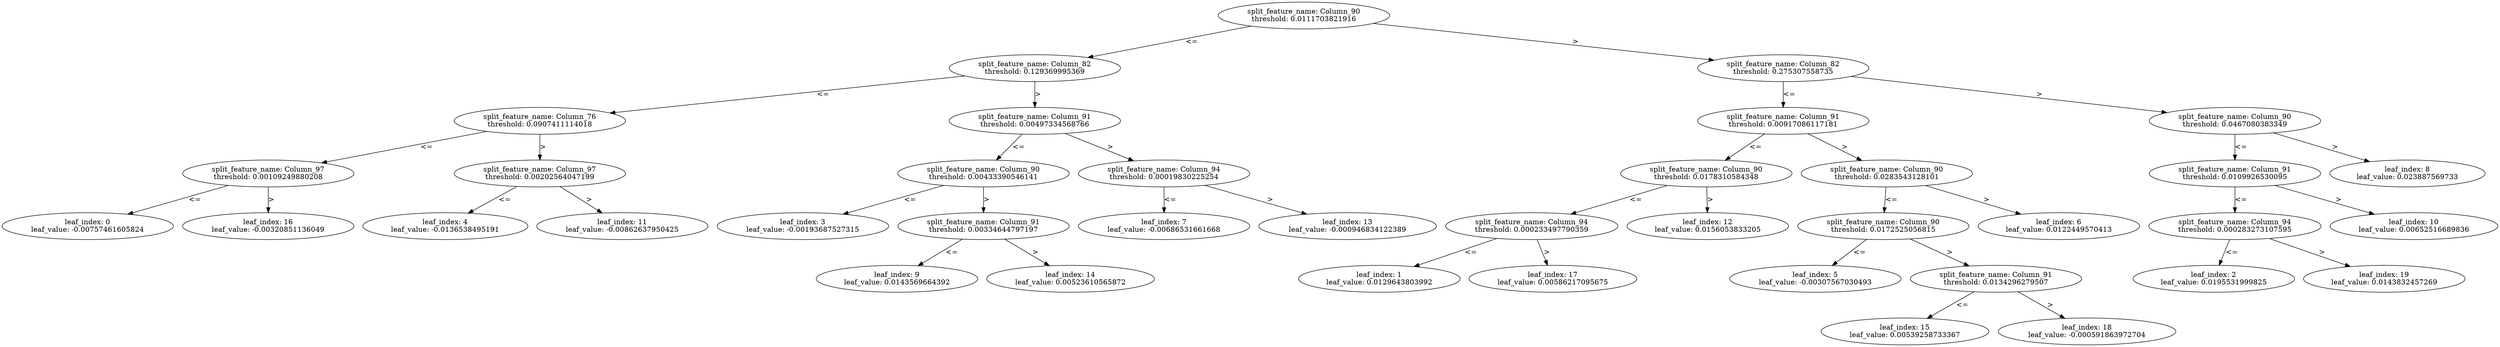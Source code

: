 digraph Tree6 {
	split0 [label="split_feature_name: Column_90\nthreshold: 0.0111703821916"]
	split2 [label="split_feature_name: Column_82\nthreshold: 0.129369995369"]
	split3 [label="split_feature_name: Column_76\nthreshold: 0.0907411114018"]
	split15 [label="split_feature_name: Column_97\nthreshold: 0.00109249880208"]
	leaf0 [label="leaf_index: 0\nleaf_value: -0.00757461605824"]
	split15 -> leaf0 [label="<="]
	leaf16 [label="leaf_index: 16\nleaf_value: -0.00320851136049"]
	split15 -> leaf16 [label=">"]
	split3 -> split15 [label="<="]
	split10 [label="split_feature_name: Column_97\nthreshold: 0.00202564047199"]
	leaf4 [label="leaf_index: 4\nleaf_value: -0.0136538495191"]
	split10 -> leaf4 [label="<="]
	leaf11 [label="leaf_index: 11\nleaf_value: -0.00862637950425"]
	split10 -> leaf11 [label=">"]
	split3 -> split10 [label=">"]
	split2 -> split3 [label="<="]
	split6 [label="split_feature_name: Column_91\nthreshold: 0.00497334568766"]
	split8 [label="split_feature_name: Column_90\nthreshold: 0.00433390546141"]
	leaf3 [label="leaf_index: 3\nleaf_value: -0.00193687527315"]
	split8 -> leaf3 [label="<="]
	split13 [label="split_feature_name: Column_91\nthreshold: 0.00334644797197"]
	leaf9 [label="leaf_index: 9\nleaf_value: 0.0143569664392"]
	split13 -> leaf9 [label="<="]
	leaf14 [label="leaf_index: 14\nleaf_value: 0.00523610565872"]
	split13 -> leaf14 [label=">"]
	split8 -> split13 [label=">"]
	split6 -> split8 [label="<="]
	split12 [label="split_feature_name: Column_94\nthreshold: 0.00019830225254"]
	leaf7 [label="leaf_index: 7\nleaf_value: -0.00686531661668"]
	split12 -> leaf7 [label="<="]
	leaf13 [label="leaf_index: 13\nleaf_value: -0.000946834122389"]
	split12 -> leaf13 [label=">"]
	split6 -> split12 [label=">"]
	split2 -> split6 [label=">"]
	split0 -> split2 [label="<="]
	split1 [label="split_feature_name: Column_82\nthreshold: 0.275307558735"]
	split4 [label="split_feature_name: Column_91\nthreshold: 0.00917086117181"]
	split11 [label="split_feature_name: Column_90\nthreshold: 0.0178310584348"]
	split16 [label="split_feature_name: Column_94\nthreshold: 0.000233497790359"]
	leaf1 [label="leaf_index: 1\nleaf_value: 0.0129643803992"]
	split16 -> leaf1 [label="<="]
	leaf17 [label="leaf_index: 17\nleaf_value: 0.00586217095675"]
	split16 -> leaf17 [label=">"]
	split11 -> split16 [label="<="]
	leaf12 [label="leaf_index: 12\nleaf_value: 0.0156053833205"]
	split11 -> leaf12 [label=">"]
	split4 -> split11 [label="<="]
	split5 [label="split_feature_name: Column_90\nthreshold: 0.0283543128101"]
	split14 [label="split_feature_name: Column_90\nthreshold: 0.0172525056815"]
	leaf5 [label="leaf_index: 5\nleaf_value: -0.00307567030493"]
	split14 -> leaf5 [label="<="]
	split17 [label="split_feature_name: Column_91\nthreshold: 0.0134296279507"]
	leaf15 [label="leaf_index: 15\nleaf_value: 0.00539258733367"]
	split17 -> leaf15 [label="<="]
	leaf18 [label="leaf_index: 18\nleaf_value: -0.000591863972704"]
	split17 -> leaf18 [label=">"]
	split14 -> split17 [label=">"]
	split5 -> split14 [label="<="]
	leaf6 [label="leaf_index: 6\nleaf_value: 0.0122449570413"]
	split5 -> leaf6 [label=">"]
	split4 -> split5 [label=">"]
	split1 -> split4 [label="<="]
	split7 [label="split_feature_name: Column_90\nthreshold: 0.0467080383349"]
	split9 [label="split_feature_name: Column_91\nthreshold: 0.0109926530095"]
	split18 [label="split_feature_name: Column_94\nthreshold: 0.000283273107595"]
	leaf2 [label="leaf_index: 2\nleaf_value: 0.0195531999825"]
	split18 -> leaf2 [label="<="]
	leaf19 [label="leaf_index: 19\nleaf_value: 0.0143832457269"]
	split18 -> leaf19 [label=">"]
	split9 -> split18 [label="<="]
	leaf10 [label="leaf_index: 10\nleaf_value: 0.00652516689836"]
	split9 -> leaf10 [label=">"]
	split7 -> split9 [label="<="]
	leaf8 [label="leaf_index: 8\nleaf_value: 0.023887569733"]
	split7 -> leaf8 [label=">"]
	split1 -> split7 [label=">"]
	split0 -> split1 [label=">"]
}
